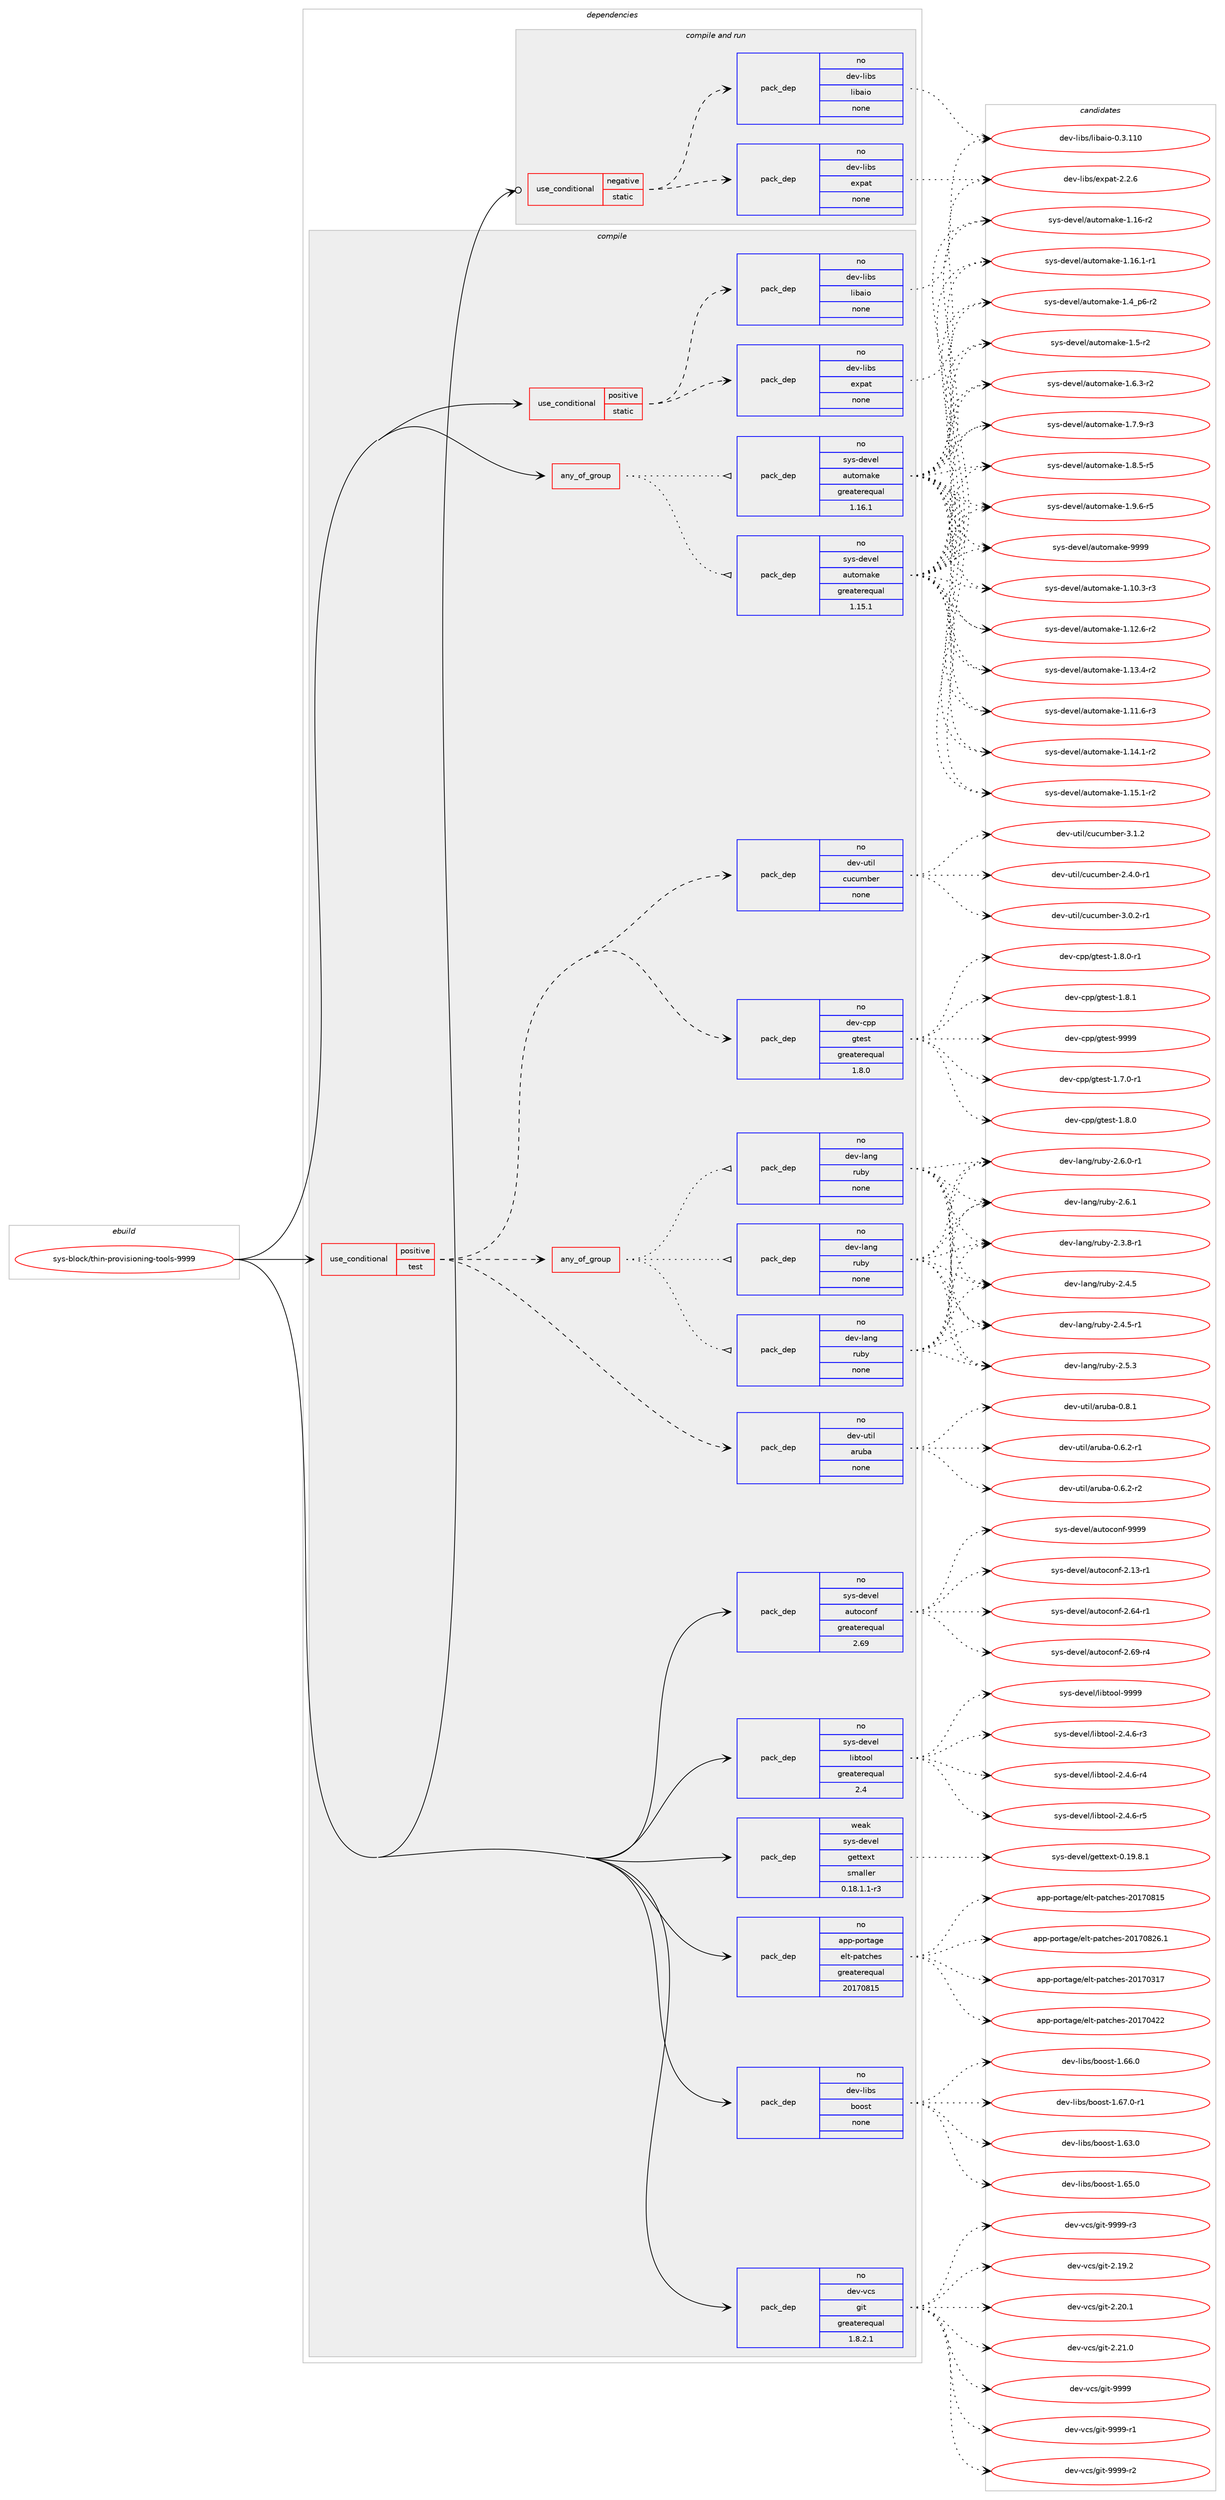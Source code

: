 digraph prolog {

# *************
# Graph options
# *************

newrank=true;
concentrate=true;
compound=true;
graph [rankdir=LR,fontname=Helvetica,fontsize=10,ranksep=1.5];#, ranksep=2.5, nodesep=0.2];
edge  [arrowhead=vee];
node  [fontname=Helvetica,fontsize=10];

# **********
# The ebuild
# **********

subgraph cluster_leftcol {
color=gray;
rank=same;
label=<<i>ebuild</i>>;
id [label="sys-block/thin-provisioning-tools-9999", color=red, width=4, href="../sys-block/thin-provisioning-tools-9999.svg"];
}

# ****************
# The dependencies
# ****************

subgraph cluster_midcol {
color=gray;
label=<<i>dependencies</i>>;
subgraph cluster_compile {
fillcolor="#eeeeee";
style=filled;
label=<<i>compile</i>>;
subgraph any27288 {
dependency1719104 [label=<<TABLE BORDER="0" CELLBORDER="1" CELLSPACING="0" CELLPADDING="4"><TR><TD CELLPADDING="10">any_of_group</TD></TR></TABLE>>, shape=none, color=red];subgraph pack1232809 {
dependency1719105 [label=<<TABLE BORDER="0" CELLBORDER="1" CELLSPACING="0" CELLPADDING="4" WIDTH="220"><TR><TD ROWSPAN="6" CELLPADDING="30">pack_dep</TD></TR><TR><TD WIDTH="110">no</TD></TR><TR><TD>sys-devel</TD></TR><TR><TD>automake</TD></TR><TR><TD>greaterequal</TD></TR><TR><TD>1.16.1</TD></TR></TABLE>>, shape=none, color=blue];
}
dependency1719104:e -> dependency1719105:w [weight=20,style="dotted",arrowhead="oinv"];
subgraph pack1232810 {
dependency1719106 [label=<<TABLE BORDER="0" CELLBORDER="1" CELLSPACING="0" CELLPADDING="4" WIDTH="220"><TR><TD ROWSPAN="6" CELLPADDING="30">pack_dep</TD></TR><TR><TD WIDTH="110">no</TD></TR><TR><TD>sys-devel</TD></TR><TR><TD>automake</TD></TR><TR><TD>greaterequal</TD></TR><TR><TD>1.15.1</TD></TR></TABLE>>, shape=none, color=blue];
}
dependency1719104:e -> dependency1719106:w [weight=20,style="dotted",arrowhead="oinv"];
}
id:e -> dependency1719104:w [weight=20,style="solid",arrowhead="vee"];
subgraph cond458127 {
dependency1719107 [label=<<TABLE BORDER="0" CELLBORDER="1" CELLSPACING="0" CELLPADDING="4"><TR><TD ROWSPAN="3" CELLPADDING="10">use_conditional</TD></TR><TR><TD>positive</TD></TR><TR><TD>static</TD></TR></TABLE>>, shape=none, color=red];
subgraph pack1232811 {
dependency1719108 [label=<<TABLE BORDER="0" CELLBORDER="1" CELLSPACING="0" CELLPADDING="4" WIDTH="220"><TR><TD ROWSPAN="6" CELLPADDING="30">pack_dep</TD></TR><TR><TD WIDTH="110">no</TD></TR><TR><TD>dev-libs</TD></TR><TR><TD>expat</TD></TR><TR><TD>none</TD></TR><TR><TD></TD></TR></TABLE>>, shape=none, color=blue];
}
dependency1719107:e -> dependency1719108:w [weight=20,style="dashed",arrowhead="vee"];
subgraph pack1232812 {
dependency1719109 [label=<<TABLE BORDER="0" CELLBORDER="1" CELLSPACING="0" CELLPADDING="4" WIDTH="220"><TR><TD ROWSPAN="6" CELLPADDING="30">pack_dep</TD></TR><TR><TD WIDTH="110">no</TD></TR><TR><TD>dev-libs</TD></TR><TR><TD>libaio</TD></TR><TR><TD>none</TD></TR><TR><TD></TD></TR></TABLE>>, shape=none, color=blue];
}
dependency1719107:e -> dependency1719109:w [weight=20,style="dashed",arrowhead="vee"];
}
id:e -> dependency1719107:w [weight=20,style="solid",arrowhead="vee"];
subgraph cond458128 {
dependency1719110 [label=<<TABLE BORDER="0" CELLBORDER="1" CELLSPACING="0" CELLPADDING="4"><TR><TD ROWSPAN="3" CELLPADDING="10">use_conditional</TD></TR><TR><TD>positive</TD></TR><TR><TD>test</TD></TR></TABLE>>, shape=none, color=red];
subgraph any27289 {
dependency1719111 [label=<<TABLE BORDER="0" CELLBORDER="1" CELLSPACING="0" CELLPADDING="4"><TR><TD CELLPADDING="10">any_of_group</TD></TR></TABLE>>, shape=none, color=red];subgraph pack1232813 {
dependency1719112 [label=<<TABLE BORDER="0" CELLBORDER="1" CELLSPACING="0" CELLPADDING="4" WIDTH="220"><TR><TD ROWSPAN="6" CELLPADDING="30">pack_dep</TD></TR><TR><TD WIDTH="110">no</TD></TR><TR><TD>dev-lang</TD></TR><TR><TD>ruby</TD></TR><TR><TD>none</TD></TR><TR><TD></TD></TR></TABLE>>, shape=none, color=blue];
}
dependency1719111:e -> dependency1719112:w [weight=20,style="dotted",arrowhead="oinv"];
subgraph pack1232814 {
dependency1719113 [label=<<TABLE BORDER="0" CELLBORDER="1" CELLSPACING="0" CELLPADDING="4" WIDTH="220"><TR><TD ROWSPAN="6" CELLPADDING="30">pack_dep</TD></TR><TR><TD WIDTH="110">no</TD></TR><TR><TD>dev-lang</TD></TR><TR><TD>ruby</TD></TR><TR><TD>none</TD></TR><TR><TD></TD></TR></TABLE>>, shape=none, color=blue];
}
dependency1719111:e -> dependency1719113:w [weight=20,style="dotted",arrowhead="oinv"];
subgraph pack1232815 {
dependency1719114 [label=<<TABLE BORDER="0" CELLBORDER="1" CELLSPACING="0" CELLPADDING="4" WIDTH="220"><TR><TD ROWSPAN="6" CELLPADDING="30">pack_dep</TD></TR><TR><TD WIDTH="110">no</TD></TR><TR><TD>dev-lang</TD></TR><TR><TD>ruby</TD></TR><TR><TD>none</TD></TR><TR><TD></TD></TR></TABLE>>, shape=none, color=blue];
}
dependency1719111:e -> dependency1719114:w [weight=20,style="dotted",arrowhead="oinv"];
}
dependency1719110:e -> dependency1719111:w [weight=20,style="dashed",arrowhead="vee"];
subgraph pack1232816 {
dependency1719115 [label=<<TABLE BORDER="0" CELLBORDER="1" CELLSPACING="0" CELLPADDING="4" WIDTH="220"><TR><TD ROWSPAN="6" CELLPADDING="30">pack_dep</TD></TR><TR><TD WIDTH="110">no</TD></TR><TR><TD>dev-cpp</TD></TR><TR><TD>gtest</TD></TR><TR><TD>greaterequal</TD></TR><TR><TD>1.8.0</TD></TR></TABLE>>, shape=none, color=blue];
}
dependency1719110:e -> dependency1719115:w [weight=20,style="dashed",arrowhead="vee"];
subgraph pack1232817 {
dependency1719116 [label=<<TABLE BORDER="0" CELLBORDER="1" CELLSPACING="0" CELLPADDING="4" WIDTH="220"><TR><TD ROWSPAN="6" CELLPADDING="30">pack_dep</TD></TR><TR><TD WIDTH="110">no</TD></TR><TR><TD>dev-util</TD></TR><TR><TD>cucumber</TD></TR><TR><TD>none</TD></TR><TR><TD></TD></TR></TABLE>>, shape=none, color=blue];
}
dependency1719110:e -> dependency1719116:w [weight=20,style="dashed",arrowhead="vee"];
subgraph pack1232818 {
dependency1719117 [label=<<TABLE BORDER="0" CELLBORDER="1" CELLSPACING="0" CELLPADDING="4" WIDTH="220"><TR><TD ROWSPAN="6" CELLPADDING="30">pack_dep</TD></TR><TR><TD WIDTH="110">no</TD></TR><TR><TD>dev-util</TD></TR><TR><TD>aruba</TD></TR><TR><TD>none</TD></TR><TR><TD></TD></TR></TABLE>>, shape=none, color=blue];
}
dependency1719110:e -> dependency1719117:w [weight=20,style="dashed",arrowhead="vee"];
}
id:e -> dependency1719110:w [weight=20,style="solid",arrowhead="vee"];
subgraph pack1232819 {
dependency1719118 [label=<<TABLE BORDER="0" CELLBORDER="1" CELLSPACING="0" CELLPADDING="4" WIDTH="220"><TR><TD ROWSPAN="6" CELLPADDING="30">pack_dep</TD></TR><TR><TD WIDTH="110">no</TD></TR><TR><TD>app-portage</TD></TR><TR><TD>elt-patches</TD></TR><TR><TD>greaterequal</TD></TR><TR><TD>20170815</TD></TR></TABLE>>, shape=none, color=blue];
}
id:e -> dependency1719118:w [weight=20,style="solid",arrowhead="vee"];
subgraph pack1232820 {
dependency1719119 [label=<<TABLE BORDER="0" CELLBORDER="1" CELLSPACING="0" CELLPADDING="4" WIDTH="220"><TR><TD ROWSPAN="6" CELLPADDING="30">pack_dep</TD></TR><TR><TD WIDTH="110">no</TD></TR><TR><TD>dev-libs</TD></TR><TR><TD>boost</TD></TR><TR><TD>none</TD></TR><TR><TD></TD></TR></TABLE>>, shape=none, color=blue];
}
id:e -> dependency1719119:w [weight=20,style="solid",arrowhead="vee"];
subgraph pack1232821 {
dependency1719120 [label=<<TABLE BORDER="0" CELLBORDER="1" CELLSPACING="0" CELLPADDING="4" WIDTH="220"><TR><TD ROWSPAN="6" CELLPADDING="30">pack_dep</TD></TR><TR><TD WIDTH="110">no</TD></TR><TR><TD>dev-vcs</TD></TR><TR><TD>git</TD></TR><TR><TD>greaterequal</TD></TR><TR><TD>1.8.2.1</TD></TR></TABLE>>, shape=none, color=blue];
}
id:e -> dependency1719120:w [weight=20,style="solid",arrowhead="vee"];
subgraph pack1232822 {
dependency1719121 [label=<<TABLE BORDER="0" CELLBORDER="1" CELLSPACING="0" CELLPADDING="4" WIDTH="220"><TR><TD ROWSPAN="6" CELLPADDING="30">pack_dep</TD></TR><TR><TD WIDTH="110">no</TD></TR><TR><TD>sys-devel</TD></TR><TR><TD>autoconf</TD></TR><TR><TD>greaterequal</TD></TR><TR><TD>2.69</TD></TR></TABLE>>, shape=none, color=blue];
}
id:e -> dependency1719121:w [weight=20,style="solid",arrowhead="vee"];
subgraph pack1232823 {
dependency1719122 [label=<<TABLE BORDER="0" CELLBORDER="1" CELLSPACING="0" CELLPADDING="4" WIDTH="220"><TR><TD ROWSPAN="6" CELLPADDING="30">pack_dep</TD></TR><TR><TD WIDTH="110">no</TD></TR><TR><TD>sys-devel</TD></TR><TR><TD>libtool</TD></TR><TR><TD>greaterequal</TD></TR><TR><TD>2.4</TD></TR></TABLE>>, shape=none, color=blue];
}
id:e -> dependency1719122:w [weight=20,style="solid",arrowhead="vee"];
subgraph pack1232824 {
dependency1719123 [label=<<TABLE BORDER="0" CELLBORDER="1" CELLSPACING="0" CELLPADDING="4" WIDTH="220"><TR><TD ROWSPAN="6" CELLPADDING="30">pack_dep</TD></TR><TR><TD WIDTH="110">weak</TD></TR><TR><TD>sys-devel</TD></TR><TR><TD>gettext</TD></TR><TR><TD>smaller</TD></TR><TR><TD>0.18.1.1-r3</TD></TR></TABLE>>, shape=none, color=blue];
}
id:e -> dependency1719123:w [weight=20,style="solid",arrowhead="vee"];
}
subgraph cluster_compileandrun {
fillcolor="#eeeeee";
style=filled;
label=<<i>compile and run</i>>;
subgraph cond458129 {
dependency1719124 [label=<<TABLE BORDER="0" CELLBORDER="1" CELLSPACING="0" CELLPADDING="4"><TR><TD ROWSPAN="3" CELLPADDING="10">use_conditional</TD></TR><TR><TD>negative</TD></TR><TR><TD>static</TD></TR></TABLE>>, shape=none, color=red];
subgraph pack1232825 {
dependency1719125 [label=<<TABLE BORDER="0" CELLBORDER="1" CELLSPACING="0" CELLPADDING="4" WIDTH="220"><TR><TD ROWSPAN="6" CELLPADDING="30">pack_dep</TD></TR><TR><TD WIDTH="110">no</TD></TR><TR><TD>dev-libs</TD></TR><TR><TD>expat</TD></TR><TR><TD>none</TD></TR><TR><TD></TD></TR></TABLE>>, shape=none, color=blue];
}
dependency1719124:e -> dependency1719125:w [weight=20,style="dashed",arrowhead="vee"];
subgraph pack1232826 {
dependency1719126 [label=<<TABLE BORDER="0" CELLBORDER="1" CELLSPACING="0" CELLPADDING="4" WIDTH="220"><TR><TD ROWSPAN="6" CELLPADDING="30">pack_dep</TD></TR><TR><TD WIDTH="110">no</TD></TR><TR><TD>dev-libs</TD></TR><TR><TD>libaio</TD></TR><TR><TD>none</TD></TR><TR><TD></TD></TR></TABLE>>, shape=none, color=blue];
}
dependency1719124:e -> dependency1719126:w [weight=20,style="dashed",arrowhead="vee"];
}
id:e -> dependency1719124:w [weight=20,style="solid",arrowhead="odotvee"];
}
subgraph cluster_run {
fillcolor="#eeeeee";
style=filled;
label=<<i>run</i>>;
}
}

# **************
# The candidates
# **************

subgraph cluster_choices {
rank=same;
color=gray;
label=<<i>candidates</i>>;

subgraph choice1232809 {
color=black;
nodesep=1;
choice11512111545100101118101108479711711611110997107101454946494846514511451 [label="sys-devel/automake-1.10.3-r3", color=red, width=4,href="../sys-devel/automake-1.10.3-r3.svg"];
choice11512111545100101118101108479711711611110997107101454946494946544511451 [label="sys-devel/automake-1.11.6-r3", color=red, width=4,href="../sys-devel/automake-1.11.6-r3.svg"];
choice11512111545100101118101108479711711611110997107101454946495046544511450 [label="sys-devel/automake-1.12.6-r2", color=red, width=4,href="../sys-devel/automake-1.12.6-r2.svg"];
choice11512111545100101118101108479711711611110997107101454946495146524511450 [label="sys-devel/automake-1.13.4-r2", color=red, width=4,href="../sys-devel/automake-1.13.4-r2.svg"];
choice11512111545100101118101108479711711611110997107101454946495246494511450 [label="sys-devel/automake-1.14.1-r2", color=red, width=4,href="../sys-devel/automake-1.14.1-r2.svg"];
choice11512111545100101118101108479711711611110997107101454946495346494511450 [label="sys-devel/automake-1.15.1-r2", color=red, width=4,href="../sys-devel/automake-1.15.1-r2.svg"];
choice1151211154510010111810110847971171161111099710710145494649544511450 [label="sys-devel/automake-1.16-r2", color=red, width=4,href="../sys-devel/automake-1.16-r2.svg"];
choice11512111545100101118101108479711711611110997107101454946495446494511449 [label="sys-devel/automake-1.16.1-r1", color=red, width=4,href="../sys-devel/automake-1.16.1-r1.svg"];
choice115121115451001011181011084797117116111109971071014549465295112544511450 [label="sys-devel/automake-1.4_p6-r2", color=red, width=4,href="../sys-devel/automake-1.4_p6-r2.svg"];
choice11512111545100101118101108479711711611110997107101454946534511450 [label="sys-devel/automake-1.5-r2", color=red, width=4,href="../sys-devel/automake-1.5-r2.svg"];
choice115121115451001011181011084797117116111109971071014549465446514511450 [label="sys-devel/automake-1.6.3-r2", color=red, width=4,href="../sys-devel/automake-1.6.3-r2.svg"];
choice115121115451001011181011084797117116111109971071014549465546574511451 [label="sys-devel/automake-1.7.9-r3", color=red, width=4,href="../sys-devel/automake-1.7.9-r3.svg"];
choice115121115451001011181011084797117116111109971071014549465646534511453 [label="sys-devel/automake-1.8.5-r5", color=red, width=4,href="../sys-devel/automake-1.8.5-r5.svg"];
choice115121115451001011181011084797117116111109971071014549465746544511453 [label="sys-devel/automake-1.9.6-r5", color=red, width=4,href="../sys-devel/automake-1.9.6-r5.svg"];
choice115121115451001011181011084797117116111109971071014557575757 [label="sys-devel/automake-9999", color=red, width=4,href="../sys-devel/automake-9999.svg"];
dependency1719105:e -> choice11512111545100101118101108479711711611110997107101454946494846514511451:w [style=dotted,weight="100"];
dependency1719105:e -> choice11512111545100101118101108479711711611110997107101454946494946544511451:w [style=dotted,weight="100"];
dependency1719105:e -> choice11512111545100101118101108479711711611110997107101454946495046544511450:w [style=dotted,weight="100"];
dependency1719105:e -> choice11512111545100101118101108479711711611110997107101454946495146524511450:w [style=dotted,weight="100"];
dependency1719105:e -> choice11512111545100101118101108479711711611110997107101454946495246494511450:w [style=dotted,weight="100"];
dependency1719105:e -> choice11512111545100101118101108479711711611110997107101454946495346494511450:w [style=dotted,weight="100"];
dependency1719105:e -> choice1151211154510010111810110847971171161111099710710145494649544511450:w [style=dotted,weight="100"];
dependency1719105:e -> choice11512111545100101118101108479711711611110997107101454946495446494511449:w [style=dotted,weight="100"];
dependency1719105:e -> choice115121115451001011181011084797117116111109971071014549465295112544511450:w [style=dotted,weight="100"];
dependency1719105:e -> choice11512111545100101118101108479711711611110997107101454946534511450:w [style=dotted,weight="100"];
dependency1719105:e -> choice115121115451001011181011084797117116111109971071014549465446514511450:w [style=dotted,weight="100"];
dependency1719105:e -> choice115121115451001011181011084797117116111109971071014549465546574511451:w [style=dotted,weight="100"];
dependency1719105:e -> choice115121115451001011181011084797117116111109971071014549465646534511453:w [style=dotted,weight="100"];
dependency1719105:e -> choice115121115451001011181011084797117116111109971071014549465746544511453:w [style=dotted,weight="100"];
dependency1719105:e -> choice115121115451001011181011084797117116111109971071014557575757:w [style=dotted,weight="100"];
}
subgraph choice1232810 {
color=black;
nodesep=1;
choice11512111545100101118101108479711711611110997107101454946494846514511451 [label="sys-devel/automake-1.10.3-r3", color=red, width=4,href="../sys-devel/automake-1.10.3-r3.svg"];
choice11512111545100101118101108479711711611110997107101454946494946544511451 [label="sys-devel/automake-1.11.6-r3", color=red, width=4,href="../sys-devel/automake-1.11.6-r3.svg"];
choice11512111545100101118101108479711711611110997107101454946495046544511450 [label="sys-devel/automake-1.12.6-r2", color=red, width=4,href="../sys-devel/automake-1.12.6-r2.svg"];
choice11512111545100101118101108479711711611110997107101454946495146524511450 [label="sys-devel/automake-1.13.4-r2", color=red, width=4,href="../sys-devel/automake-1.13.4-r2.svg"];
choice11512111545100101118101108479711711611110997107101454946495246494511450 [label="sys-devel/automake-1.14.1-r2", color=red, width=4,href="../sys-devel/automake-1.14.1-r2.svg"];
choice11512111545100101118101108479711711611110997107101454946495346494511450 [label="sys-devel/automake-1.15.1-r2", color=red, width=4,href="../sys-devel/automake-1.15.1-r2.svg"];
choice1151211154510010111810110847971171161111099710710145494649544511450 [label="sys-devel/automake-1.16-r2", color=red, width=4,href="../sys-devel/automake-1.16-r2.svg"];
choice11512111545100101118101108479711711611110997107101454946495446494511449 [label="sys-devel/automake-1.16.1-r1", color=red, width=4,href="../sys-devel/automake-1.16.1-r1.svg"];
choice115121115451001011181011084797117116111109971071014549465295112544511450 [label="sys-devel/automake-1.4_p6-r2", color=red, width=4,href="../sys-devel/automake-1.4_p6-r2.svg"];
choice11512111545100101118101108479711711611110997107101454946534511450 [label="sys-devel/automake-1.5-r2", color=red, width=4,href="../sys-devel/automake-1.5-r2.svg"];
choice115121115451001011181011084797117116111109971071014549465446514511450 [label="sys-devel/automake-1.6.3-r2", color=red, width=4,href="../sys-devel/automake-1.6.3-r2.svg"];
choice115121115451001011181011084797117116111109971071014549465546574511451 [label="sys-devel/automake-1.7.9-r3", color=red, width=4,href="../sys-devel/automake-1.7.9-r3.svg"];
choice115121115451001011181011084797117116111109971071014549465646534511453 [label="sys-devel/automake-1.8.5-r5", color=red, width=4,href="../sys-devel/automake-1.8.5-r5.svg"];
choice115121115451001011181011084797117116111109971071014549465746544511453 [label="sys-devel/automake-1.9.6-r5", color=red, width=4,href="../sys-devel/automake-1.9.6-r5.svg"];
choice115121115451001011181011084797117116111109971071014557575757 [label="sys-devel/automake-9999", color=red, width=4,href="../sys-devel/automake-9999.svg"];
dependency1719106:e -> choice11512111545100101118101108479711711611110997107101454946494846514511451:w [style=dotted,weight="100"];
dependency1719106:e -> choice11512111545100101118101108479711711611110997107101454946494946544511451:w [style=dotted,weight="100"];
dependency1719106:e -> choice11512111545100101118101108479711711611110997107101454946495046544511450:w [style=dotted,weight="100"];
dependency1719106:e -> choice11512111545100101118101108479711711611110997107101454946495146524511450:w [style=dotted,weight="100"];
dependency1719106:e -> choice11512111545100101118101108479711711611110997107101454946495246494511450:w [style=dotted,weight="100"];
dependency1719106:e -> choice11512111545100101118101108479711711611110997107101454946495346494511450:w [style=dotted,weight="100"];
dependency1719106:e -> choice1151211154510010111810110847971171161111099710710145494649544511450:w [style=dotted,weight="100"];
dependency1719106:e -> choice11512111545100101118101108479711711611110997107101454946495446494511449:w [style=dotted,weight="100"];
dependency1719106:e -> choice115121115451001011181011084797117116111109971071014549465295112544511450:w [style=dotted,weight="100"];
dependency1719106:e -> choice11512111545100101118101108479711711611110997107101454946534511450:w [style=dotted,weight="100"];
dependency1719106:e -> choice115121115451001011181011084797117116111109971071014549465446514511450:w [style=dotted,weight="100"];
dependency1719106:e -> choice115121115451001011181011084797117116111109971071014549465546574511451:w [style=dotted,weight="100"];
dependency1719106:e -> choice115121115451001011181011084797117116111109971071014549465646534511453:w [style=dotted,weight="100"];
dependency1719106:e -> choice115121115451001011181011084797117116111109971071014549465746544511453:w [style=dotted,weight="100"];
dependency1719106:e -> choice115121115451001011181011084797117116111109971071014557575757:w [style=dotted,weight="100"];
}
subgraph choice1232811 {
color=black;
nodesep=1;
choice10010111845108105981154710112011297116455046504654 [label="dev-libs/expat-2.2.6", color=red, width=4,href="../dev-libs/expat-2.2.6.svg"];
dependency1719108:e -> choice10010111845108105981154710112011297116455046504654:w [style=dotted,weight="100"];
}
subgraph choice1232812 {
color=black;
nodesep=1;
choice10010111845108105981154710810598971051114548465146494948 [label="dev-libs/libaio-0.3.110", color=red, width=4,href="../dev-libs/libaio-0.3.110.svg"];
dependency1719109:e -> choice10010111845108105981154710810598971051114548465146494948:w [style=dotted,weight="100"];
}
subgraph choice1232813 {
color=black;
nodesep=1;
choice100101118451089711010347114117981214550465146564511449 [label="dev-lang/ruby-2.3.8-r1", color=red, width=4,href="../dev-lang/ruby-2.3.8-r1.svg"];
choice10010111845108971101034711411798121455046524653 [label="dev-lang/ruby-2.4.5", color=red, width=4,href="../dev-lang/ruby-2.4.5.svg"];
choice100101118451089711010347114117981214550465246534511449 [label="dev-lang/ruby-2.4.5-r1", color=red, width=4,href="../dev-lang/ruby-2.4.5-r1.svg"];
choice10010111845108971101034711411798121455046534651 [label="dev-lang/ruby-2.5.3", color=red, width=4,href="../dev-lang/ruby-2.5.3.svg"];
choice100101118451089711010347114117981214550465446484511449 [label="dev-lang/ruby-2.6.0-r1", color=red, width=4,href="../dev-lang/ruby-2.6.0-r1.svg"];
choice10010111845108971101034711411798121455046544649 [label="dev-lang/ruby-2.6.1", color=red, width=4,href="../dev-lang/ruby-2.6.1.svg"];
dependency1719112:e -> choice100101118451089711010347114117981214550465146564511449:w [style=dotted,weight="100"];
dependency1719112:e -> choice10010111845108971101034711411798121455046524653:w [style=dotted,weight="100"];
dependency1719112:e -> choice100101118451089711010347114117981214550465246534511449:w [style=dotted,weight="100"];
dependency1719112:e -> choice10010111845108971101034711411798121455046534651:w [style=dotted,weight="100"];
dependency1719112:e -> choice100101118451089711010347114117981214550465446484511449:w [style=dotted,weight="100"];
dependency1719112:e -> choice10010111845108971101034711411798121455046544649:w [style=dotted,weight="100"];
}
subgraph choice1232814 {
color=black;
nodesep=1;
choice100101118451089711010347114117981214550465146564511449 [label="dev-lang/ruby-2.3.8-r1", color=red, width=4,href="../dev-lang/ruby-2.3.8-r1.svg"];
choice10010111845108971101034711411798121455046524653 [label="dev-lang/ruby-2.4.5", color=red, width=4,href="../dev-lang/ruby-2.4.5.svg"];
choice100101118451089711010347114117981214550465246534511449 [label="dev-lang/ruby-2.4.5-r1", color=red, width=4,href="../dev-lang/ruby-2.4.5-r1.svg"];
choice10010111845108971101034711411798121455046534651 [label="dev-lang/ruby-2.5.3", color=red, width=4,href="../dev-lang/ruby-2.5.3.svg"];
choice100101118451089711010347114117981214550465446484511449 [label="dev-lang/ruby-2.6.0-r1", color=red, width=4,href="../dev-lang/ruby-2.6.0-r1.svg"];
choice10010111845108971101034711411798121455046544649 [label="dev-lang/ruby-2.6.1", color=red, width=4,href="../dev-lang/ruby-2.6.1.svg"];
dependency1719113:e -> choice100101118451089711010347114117981214550465146564511449:w [style=dotted,weight="100"];
dependency1719113:e -> choice10010111845108971101034711411798121455046524653:w [style=dotted,weight="100"];
dependency1719113:e -> choice100101118451089711010347114117981214550465246534511449:w [style=dotted,weight="100"];
dependency1719113:e -> choice10010111845108971101034711411798121455046534651:w [style=dotted,weight="100"];
dependency1719113:e -> choice100101118451089711010347114117981214550465446484511449:w [style=dotted,weight="100"];
dependency1719113:e -> choice10010111845108971101034711411798121455046544649:w [style=dotted,weight="100"];
}
subgraph choice1232815 {
color=black;
nodesep=1;
choice100101118451089711010347114117981214550465146564511449 [label="dev-lang/ruby-2.3.8-r1", color=red, width=4,href="../dev-lang/ruby-2.3.8-r1.svg"];
choice10010111845108971101034711411798121455046524653 [label="dev-lang/ruby-2.4.5", color=red, width=4,href="../dev-lang/ruby-2.4.5.svg"];
choice100101118451089711010347114117981214550465246534511449 [label="dev-lang/ruby-2.4.5-r1", color=red, width=4,href="../dev-lang/ruby-2.4.5-r1.svg"];
choice10010111845108971101034711411798121455046534651 [label="dev-lang/ruby-2.5.3", color=red, width=4,href="../dev-lang/ruby-2.5.3.svg"];
choice100101118451089711010347114117981214550465446484511449 [label="dev-lang/ruby-2.6.0-r1", color=red, width=4,href="../dev-lang/ruby-2.6.0-r1.svg"];
choice10010111845108971101034711411798121455046544649 [label="dev-lang/ruby-2.6.1", color=red, width=4,href="../dev-lang/ruby-2.6.1.svg"];
dependency1719114:e -> choice100101118451089711010347114117981214550465146564511449:w [style=dotted,weight="100"];
dependency1719114:e -> choice10010111845108971101034711411798121455046524653:w [style=dotted,weight="100"];
dependency1719114:e -> choice100101118451089711010347114117981214550465246534511449:w [style=dotted,weight="100"];
dependency1719114:e -> choice10010111845108971101034711411798121455046534651:w [style=dotted,weight="100"];
dependency1719114:e -> choice100101118451089711010347114117981214550465446484511449:w [style=dotted,weight="100"];
dependency1719114:e -> choice10010111845108971101034711411798121455046544649:w [style=dotted,weight="100"];
}
subgraph choice1232816 {
color=black;
nodesep=1;
choice1001011184599112112471031161011151164549465546484511449 [label="dev-cpp/gtest-1.7.0-r1", color=red, width=4,href="../dev-cpp/gtest-1.7.0-r1.svg"];
choice100101118459911211247103116101115116454946564648 [label="dev-cpp/gtest-1.8.0", color=red, width=4,href="../dev-cpp/gtest-1.8.0.svg"];
choice1001011184599112112471031161011151164549465646484511449 [label="dev-cpp/gtest-1.8.0-r1", color=red, width=4,href="../dev-cpp/gtest-1.8.0-r1.svg"];
choice100101118459911211247103116101115116454946564649 [label="dev-cpp/gtest-1.8.1", color=red, width=4,href="../dev-cpp/gtest-1.8.1.svg"];
choice1001011184599112112471031161011151164557575757 [label="dev-cpp/gtest-9999", color=red, width=4,href="../dev-cpp/gtest-9999.svg"];
dependency1719115:e -> choice1001011184599112112471031161011151164549465546484511449:w [style=dotted,weight="100"];
dependency1719115:e -> choice100101118459911211247103116101115116454946564648:w [style=dotted,weight="100"];
dependency1719115:e -> choice1001011184599112112471031161011151164549465646484511449:w [style=dotted,weight="100"];
dependency1719115:e -> choice100101118459911211247103116101115116454946564649:w [style=dotted,weight="100"];
dependency1719115:e -> choice1001011184599112112471031161011151164557575757:w [style=dotted,weight="100"];
}
subgraph choice1232817 {
color=black;
nodesep=1;
choice10010111845117116105108479911799117109981011144550465246484511449 [label="dev-util/cucumber-2.4.0-r1", color=red, width=4,href="../dev-util/cucumber-2.4.0-r1.svg"];
choice10010111845117116105108479911799117109981011144551464846504511449 [label="dev-util/cucumber-3.0.2-r1", color=red, width=4,href="../dev-util/cucumber-3.0.2-r1.svg"];
choice1001011184511711610510847991179911710998101114455146494650 [label="dev-util/cucumber-3.1.2", color=red, width=4,href="../dev-util/cucumber-3.1.2.svg"];
dependency1719116:e -> choice10010111845117116105108479911799117109981011144550465246484511449:w [style=dotted,weight="100"];
dependency1719116:e -> choice10010111845117116105108479911799117109981011144551464846504511449:w [style=dotted,weight="100"];
dependency1719116:e -> choice1001011184511711610510847991179911710998101114455146494650:w [style=dotted,weight="100"];
}
subgraph choice1232818 {
color=black;
nodesep=1;
choice10010111845117116105108479711411798974548465446504511449 [label="dev-util/aruba-0.6.2-r1", color=red, width=4,href="../dev-util/aruba-0.6.2-r1.svg"];
choice10010111845117116105108479711411798974548465446504511450 [label="dev-util/aruba-0.6.2-r2", color=red, width=4,href="../dev-util/aruba-0.6.2-r2.svg"];
choice1001011184511711610510847971141179897454846564649 [label="dev-util/aruba-0.8.1", color=red, width=4,href="../dev-util/aruba-0.8.1.svg"];
dependency1719117:e -> choice10010111845117116105108479711411798974548465446504511449:w [style=dotted,weight="100"];
dependency1719117:e -> choice10010111845117116105108479711411798974548465446504511450:w [style=dotted,weight="100"];
dependency1719117:e -> choice1001011184511711610510847971141179897454846564649:w [style=dotted,weight="100"];
}
subgraph choice1232819 {
color=black;
nodesep=1;
choice97112112451121111141169710310147101108116451129711699104101115455048495548514955 [label="app-portage/elt-patches-20170317", color=red, width=4,href="../app-portage/elt-patches-20170317.svg"];
choice97112112451121111141169710310147101108116451129711699104101115455048495548525050 [label="app-portage/elt-patches-20170422", color=red, width=4,href="../app-portage/elt-patches-20170422.svg"];
choice97112112451121111141169710310147101108116451129711699104101115455048495548564953 [label="app-portage/elt-patches-20170815", color=red, width=4,href="../app-portage/elt-patches-20170815.svg"];
choice971121124511211111411697103101471011081164511297116991041011154550484955485650544649 [label="app-portage/elt-patches-20170826.1", color=red, width=4,href="../app-portage/elt-patches-20170826.1.svg"];
dependency1719118:e -> choice97112112451121111141169710310147101108116451129711699104101115455048495548514955:w [style=dotted,weight="100"];
dependency1719118:e -> choice97112112451121111141169710310147101108116451129711699104101115455048495548525050:w [style=dotted,weight="100"];
dependency1719118:e -> choice97112112451121111141169710310147101108116451129711699104101115455048495548564953:w [style=dotted,weight="100"];
dependency1719118:e -> choice971121124511211111411697103101471011081164511297116991041011154550484955485650544649:w [style=dotted,weight="100"];
}
subgraph choice1232820 {
color=black;
nodesep=1;
choice1001011184510810598115479811111111511645494654514648 [label="dev-libs/boost-1.63.0", color=red, width=4,href="../dev-libs/boost-1.63.0.svg"];
choice1001011184510810598115479811111111511645494654534648 [label="dev-libs/boost-1.65.0", color=red, width=4,href="../dev-libs/boost-1.65.0.svg"];
choice1001011184510810598115479811111111511645494654544648 [label="dev-libs/boost-1.66.0", color=red, width=4,href="../dev-libs/boost-1.66.0.svg"];
choice10010111845108105981154798111111115116454946545546484511449 [label="dev-libs/boost-1.67.0-r1", color=red, width=4,href="../dev-libs/boost-1.67.0-r1.svg"];
dependency1719119:e -> choice1001011184510810598115479811111111511645494654514648:w [style=dotted,weight="100"];
dependency1719119:e -> choice1001011184510810598115479811111111511645494654534648:w [style=dotted,weight="100"];
dependency1719119:e -> choice1001011184510810598115479811111111511645494654544648:w [style=dotted,weight="100"];
dependency1719119:e -> choice10010111845108105981154798111111115116454946545546484511449:w [style=dotted,weight="100"];
}
subgraph choice1232821 {
color=black;
nodesep=1;
choice10010111845118991154710310511645504649574650 [label="dev-vcs/git-2.19.2", color=red, width=4,href="../dev-vcs/git-2.19.2.svg"];
choice10010111845118991154710310511645504650484649 [label="dev-vcs/git-2.20.1", color=red, width=4,href="../dev-vcs/git-2.20.1.svg"];
choice10010111845118991154710310511645504650494648 [label="dev-vcs/git-2.21.0", color=red, width=4,href="../dev-vcs/git-2.21.0.svg"];
choice1001011184511899115471031051164557575757 [label="dev-vcs/git-9999", color=red, width=4,href="../dev-vcs/git-9999.svg"];
choice10010111845118991154710310511645575757574511449 [label="dev-vcs/git-9999-r1", color=red, width=4,href="../dev-vcs/git-9999-r1.svg"];
choice10010111845118991154710310511645575757574511450 [label="dev-vcs/git-9999-r2", color=red, width=4,href="../dev-vcs/git-9999-r2.svg"];
choice10010111845118991154710310511645575757574511451 [label="dev-vcs/git-9999-r3", color=red, width=4,href="../dev-vcs/git-9999-r3.svg"];
dependency1719120:e -> choice10010111845118991154710310511645504649574650:w [style=dotted,weight="100"];
dependency1719120:e -> choice10010111845118991154710310511645504650484649:w [style=dotted,weight="100"];
dependency1719120:e -> choice10010111845118991154710310511645504650494648:w [style=dotted,weight="100"];
dependency1719120:e -> choice1001011184511899115471031051164557575757:w [style=dotted,weight="100"];
dependency1719120:e -> choice10010111845118991154710310511645575757574511449:w [style=dotted,weight="100"];
dependency1719120:e -> choice10010111845118991154710310511645575757574511450:w [style=dotted,weight="100"];
dependency1719120:e -> choice10010111845118991154710310511645575757574511451:w [style=dotted,weight="100"];
}
subgraph choice1232822 {
color=black;
nodesep=1;
choice1151211154510010111810110847971171161119911111010245504649514511449 [label="sys-devel/autoconf-2.13-r1", color=red, width=4,href="../sys-devel/autoconf-2.13-r1.svg"];
choice1151211154510010111810110847971171161119911111010245504654524511449 [label="sys-devel/autoconf-2.64-r1", color=red, width=4,href="../sys-devel/autoconf-2.64-r1.svg"];
choice1151211154510010111810110847971171161119911111010245504654574511452 [label="sys-devel/autoconf-2.69-r4", color=red, width=4,href="../sys-devel/autoconf-2.69-r4.svg"];
choice115121115451001011181011084797117116111991111101024557575757 [label="sys-devel/autoconf-9999", color=red, width=4,href="../sys-devel/autoconf-9999.svg"];
dependency1719121:e -> choice1151211154510010111810110847971171161119911111010245504649514511449:w [style=dotted,weight="100"];
dependency1719121:e -> choice1151211154510010111810110847971171161119911111010245504654524511449:w [style=dotted,weight="100"];
dependency1719121:e -> choice1151211154510010111810110847971171161119911111010245504654574511452:w [style=dotted,weight="100"];
dependency1719121:e -> choice115121115451001011181011084797117116111991111101024557575757:w [style=dotted,weight="100"];
}
subgraph choice1232823 {
color=black;
nodesep=1;
choice1151211154510010111810110847108105981161111111084550465246544511451 [label="sys-devel/libtool-2.4.6-r3", color=red, width=4,href="../sys-devel/libtool-2.4.6-r3.svg"];
choice1151211154510010111810110847108105981161111111084550465246544511452 [label="sys-devel/libtool-2.4.6-r4", color=red, width=4,href="../sys-devel/libtool-2.4.6-r4.svg"];
choice1151211154510010111810110847108105981161111111084550465246544511453 [label="sys-devel/libtool-2.4.6-r5", color=red, width=4,href="../sys-devel/libtool-2.4.6-r5.svg"];
choice1151211154510010111810110847108105981161111111084557575757 [label="sys-devel/libtool-9999", color=red, width=4,href="../sys-devel/libtool-9999.svg"];
dependency1719122:e -> choice1151211154510010111810110847108105981161111111084550465246544511451:w [style=dotted,weight="100"];
dependency1719122:e -> choice1151211154510010111810110847108105981161111111084550465246544511452:w [style=dotted,weight="100"];
dependency1719122:e -> choice1151211154510010111810110847108105981161111111084550465246544511453:w [style=dotted,weight="100"];
dependency1719122:e -> choice1151211154510010111810110847108105981161111111084557575757:w [style=dotted,weight="100"];
}
subgraph choice1232824 {
color=black;
nodesep=1;
choice1151211154510010111810110847103101116116101120116454846495746564649 [label="sys-devel/gettext-0.19.8.1", color=red, width=4,href="../sys-devel/gettext-0.19.8.1.svg"];
dependency1719123:e -> choice1151211154510010111810110847103101116116101120116454846495746564649:w [style=dotted,weight="100"];
}
subgraph choice1232825 {
color=black;
nodesep=1;
choice10010111845108105981154710112011297116455046504654 [label="dev-libs/expat-2.2.6", color=red, width=4,href="../dev-libs/expat-2.2.6.svg"];
dependency1719125:e -> choice10010111845108105981154710112011297116455046504654:w [style=dotted,weight="100"];
}
subgraph choice1232826 {
color=black;
nodesep=1;
choice10010111845108105981154710810598971051114548465146494948 [label="dev-libs/libaio-0.3.110", color=red, width=4,href="../dev-libs/libaio-0.3.110.svg"];
dependency1719126:e -> choice10010111845108105981154710810598971051114548465146494948:w [style=dotted,weight="100"];
}
}

}
